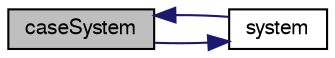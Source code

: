digraph "caseSystem"
{
  bgcolor="transparent";
  edge [fontname="FreeSans",fontsize="10",labelfontname="FreeSans",labelfontsize="10"];
  node [fontname="FreeSans",fontsize="10",shape=record];
  rankdir="LR";
  Node220 [label="caseSystem",height=0.2,width=0.4,color="black", fillcolor="grey75", style="filled", fontcolor="black"];
  Node220 -> Node221 [color="midnightblue",fontsize="10",style="solid",fontname="FreeSans"];
  Node221 [label="system",height=0.2,width=0.4,color="black",URL="$a26354.html#aa71c1aaf0f9ddefd39d5ff4061ec6386",tooltip="Return system name. "];
  Node221 -> Node220 [color="midnightblue",fontsize="10",style="solid",fontname="FreeSans"];
}

